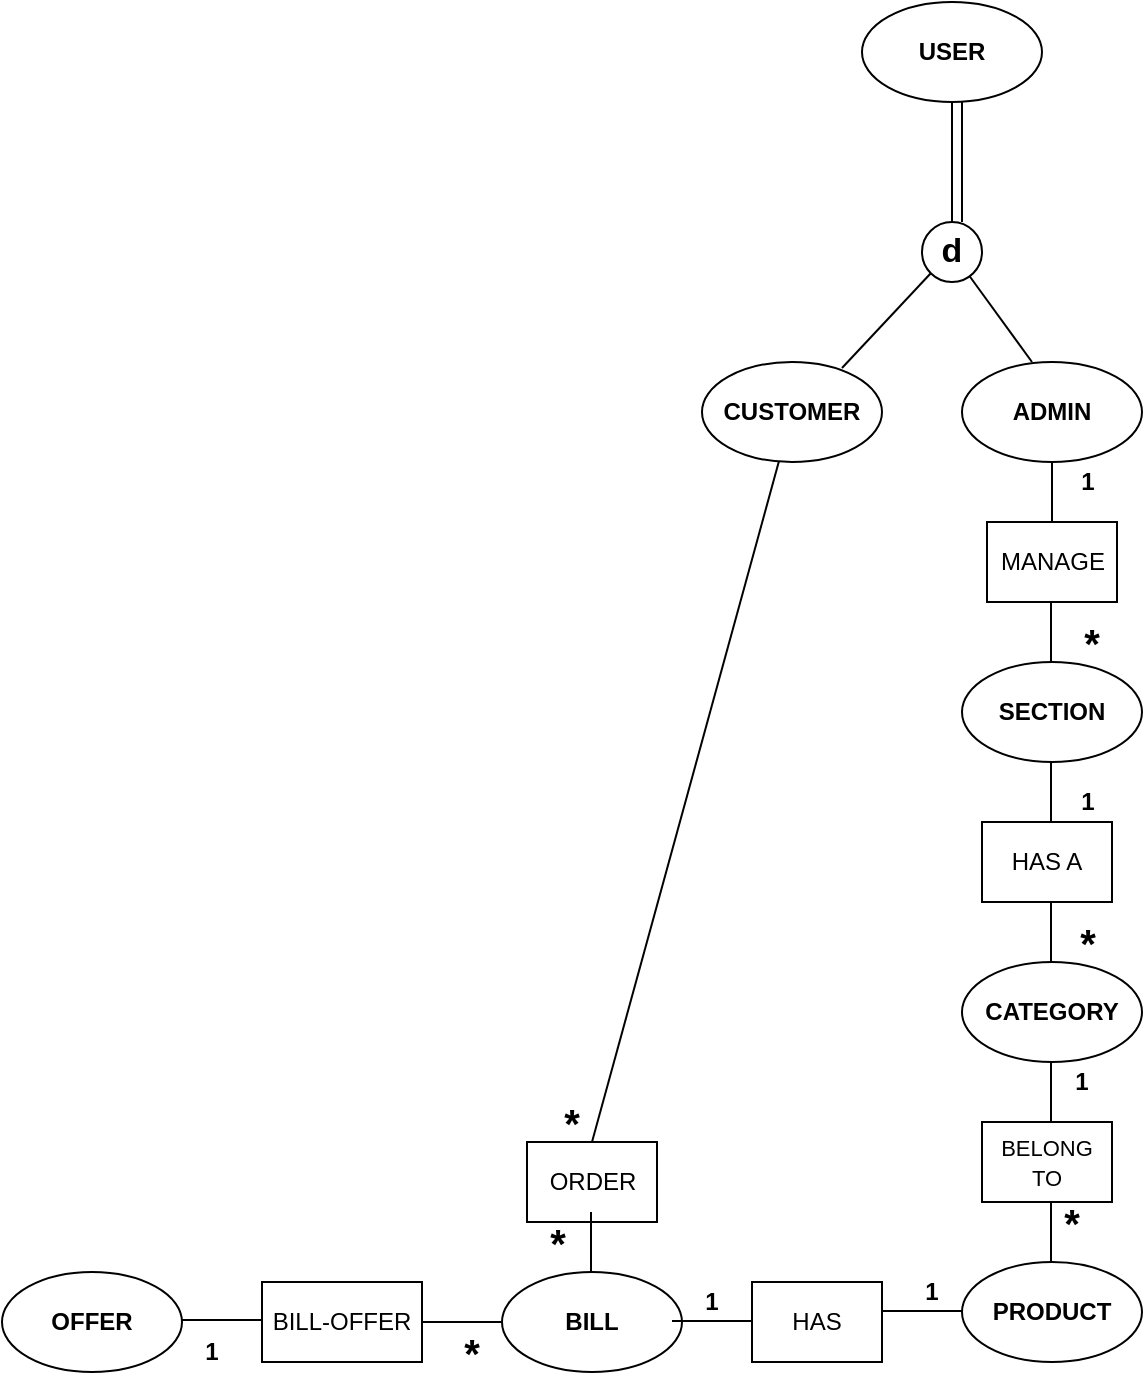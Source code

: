 <mxfile version="14.6.13" type="device"><diagram id="442zVRxrUa_yUuWPUJCu" name="Page-1"><mxGraphModel dx="1874" dy="592" grid="1" gridSize="10" guides="1" tooltips="1" connect="1" arrows="1" fold="1" page="1" pageScale="1" pageWidth="850" pageHeight="1100" math="0" shadow="0"><root><mxCell id="0"/><mxCell id="1" parent="0"/><mxCell id="_FNghAnKj0Dc_pkXj6Ub-1" value="&lt;b&gt;USER&lt;/b&gt;" style="ellipse;whiteSpace=wrap;html=1;" parent="1" vertex="1"><mxGeometry x="340" y="20" width="90" height="50" as="geometry"/></mxCell><mxCell id="_FNghAnKj0Dc_pkXj6Ub-2" value="" style="endArrow=none;html=1;entryX=0.5;entryY=1;entryDx=0;entryDy=0;" parent="1" target="_FNghAnKj0Dc_pkXj6Ub-1" edge="1"><mxGeometry width="50" height="50" relative="1" as="geometry"><mxPoint x="385" y="130" as="sourcePoint"/><mxPoint x="410" y="80" as="targetPoint"/></mxGeometry></mxCell><mxCell id="_FNghAnKj0Dc_pkXj6Ub-3" value="" style="endArrow=none;html=1;entryX=0.5;entryY=1;entryDx=0;entryDy=0;" parent="1" edge="1"><mxGeometry width="50" height="50" relative="1" as="geometry"><mxPoint x="390" y="130" as="sourcePoint"/><mxPoint x="390" y="70" as="targetPoint"/></mxGeometry></mxCell><mxCell id="_FNghAnKj0Dc_pkXj6Ub-4" value="&lt;b&gt;&lt;font style=&quot;font-size: 17px&quot;&gt;d&lt;/font&gt;&lt;/b&gt;" style="ellipse;whiteSpace=wrap;html=1;aspect=fixed;" parent="1" vertex="1"><mxGeometry x="370" y="130" width="30" height="30" as="geometry"/></mxCell><mxCell id="_FNghAnKj0Dc_pkXj6Ub-5" value="" style="endArrow=none;html=1;" parent="1" target="_FNghAnKj0Dc_pkXj6Ub-4" edge="1"><mxGeometry width="50" height="50" relative="1" as="geometry"><mxPoint x="425" y="200" as="sourcePoint"/><mxPoint x="395" y="160" as="targetPoint"/></mxGeometry></mxCell><mxCell id="_FNghAnKj0Dc_pkXj6Ub-6" value="MANAGE" style="rounded=0;whiteSpace=wrap;html=1;" parent="1" vertex="1"><mxGeometry x="402.5" y="280" width="65" height="40" as="geometry"/></mxCell><mxCell id="_FNghAnKj0Dc_pkXj6Ub-7" value="&lt;b&gt;ADMIN&lt;/b&gt;" style="ellipse;whiteSpace=wrap;html=1;" parent="1" vertex="1"><mxGeometry x="390" y="200" width="90" height="50" as="geometry"/></mxCell><mxCell id="_FNghAnKj0Dc_pkXj6Ub-10" value="" style="endArrow=none;html=1;entryX=0.5;entryY=1;entryDx=0;entryDy=0;" parent="1" target="_FNghAnKj0Dc_pkXj6Ub-7" edge="1"><mxGeometry width="50" height="50" relative="1" as="geometry"><mxPoint x="435" y="280" as="sourcePoint"/><mxPoint x="470" y="280" as="targetPoint"/></mxGeometry></mxCell><mxCell id="_FNghAnKj0Dc_pkXj6Ub-11" value="" style="endArrow=none;html=1;entryX=0;entryY=1;entryDx=0;entryDy=0;" parent="1" target="_FNghAnKj0Dc_pkXj6Ub-4" edge="1"><mxGeometry width="50" height="50" relative="1" as="geometry"><mxPoint x="330" y="203" as="sourcePoint"/><mxPoint x="300.003" y="160.001" as="targetPoint"/></mxGeometry></mxCell><mxCell id="_FNghAnKj0Dc_pkXj6Ub-12" value="&lt;b&gt;CUSTOMER&lt;/b&gt;" style="ellipse;whiteSpace=wrap;html=1;" parent="1" vertex="1"><mxGeometry x="260" y="200" width="90" height="50" as="geometry"/></mxCell><mxCell id="_FNghAnKj0Dc_pkXj6Ub-13" value="" style="endArrow=none;html=1;entryX=0.5;entryY=1;entryDx=0;entryDy=0;" parent="1" edge="1"><mxGeometry width="50" height="50" relative="1" as="geometry"><mxPoint x="434.5" y="350" as="sourcePoint"/><mxPoint x="434.5" y="320" as="targetPoint"/></mxGeometry></mxCell><mxCell id="_FNghAnKj0Dc_pkXj6Ub-14" value="&lt;b&gt;SECTION&lt;/b&gt;" style="ellipse;whiteSpace=wrap;html=1;" parent="1" vertex="1"><mxGeometry x="390" y="350" width="90" height="50" as="geometry"/></mxCell><mxCell id="_FNghAnKj0Dc_pkXj6Ub-15" value="&lt;b&gt;CATEGORY&lt;/b&gt;" style="ellipse;whiteSpace=wrap;html=1;" parent="1" vertex="1"><mxGeometry x="390" y="500" width="90" height="50" as="geometry"/></mxCell><mxCell id="_FNghAnKj0Dc_pkXj6Ub-16" value="&lt;b&gt;PRODUCT&lt;/b&gt;" style="ellipse;whiteSpace=wrap;html=1;" parent="1" vertex="1"><mxGeometry x="390" y="650" width="90" height="50" as="geometry"/></mxCell><mxCell id="_FNghAnKj0Dc_pkXj6Ub-17" value="HAS A" style="rounded=0;whiteSpace=wrap;html=1;" parent="1" vertex="1"><mxGeometry x="400" y="430" width="65" height="40" as="geometry"/></mxCell><mxCell id="_FNghAnKj0Dc_pkXj6Ub-18" value="&lt;font style=&quot;font-size: 11px&quot;&gt;BELONG TO&lt;/font&gt;" style="rounded=0;whiteSpace=wrap;html=1;" parent="1" vertex="1"><mxGeometry x="400" y="580" width="65" height="40" as="geometry"/></mxCell><mxCell id="_FNghAnKj0Dc_pkXj6Ub-19" value="" style="endArrow=none;html=1;entryX=0.5;entryY=1;entryDx=0;entryDy=0;" parent="1" edge="1"><mxGeometry width="50" height="50" relative="1" as="geometry"><mxPoint x="434.5" y="430" as="sourcePoint"/><mxPoint x="434.5" y="400" as="targetPoint"/></mxGeometry></mxCell><mxCell id="_FNghAnKj0Dc_pkXj6Ub-20" value="" style="endArrow=none;html=1;entryX=0.5;entryY=1;entryDx=0;entryDy=0;" parent="1" edge="1"><mxGeometry width="50" height="50" relative="1" as="geometry"><mxPoint x="434.5" y="500" as="sourcePoint"/><mxPoint x="434.5" y="470" as="targetPoint"/></mxGeometry></mxCell><mxCell id="_FNghAnKj0Dc_pkXj6Ub-21" value="" style="endArrow=none;html=1;entryX=0.5;entryY=1;entryDx=0;entryDy=0;" parent="1" edge="1"><mxGeometry width="50" height="50" relative="1" as="geometry"><mxPoint x="434.5" y="580" as="sourcePoint"/><mxPoint x="434.5" y="550" as="targetPoint"/></mxGeometry></mxCell><mxCell id="_FNghAnKj0Dc_pkXj6Ub-22" value="" style="endArrow=none;html=1;entryX=0.5;entryY=1;entryDx=0;entryDy=0;" parent="1" edge="1"><mxGeometry width="50" height="50" relative="1" as="geometry"><mxPoint x="434.5" y="650" as="sourcePoint"/><mxPoint x="434.5" y="620" as="targetPoint"/></mxGeometry></mxCell><mxCell id="_FNghAnKj0Dc_pkXj6Ub-24" value="" style="endArrow=none;html=1;entryX=0.5;entryY=1;entryDx=0;entryDy=0;" parent="1" edge="1"><mxGeometry width="50" height="50" relative="1" as="geometry"><mxPoint x="350" y="674.5" as="sourcePoint"/><mxPoint x="390" y="674.5" as="targetPoint"/></mxGeometry></mxCell><mxCell id="_FNghAnKj0Dc_pkXj6Ub-25" value="HAS" style="rounded=0;whiteSpace=wrap;html=1;" parent="1" vertex="1"><mxGeometry x="285" y="660" width="65" height="40" as="geometry"/></mxCell><mxCell id="_FNghAnKj0Dc_pkXj6Ub-26" value="ORDER" style="rounded=0;whiteSpace=wrap;html=1;" parent="1" vertex="1"><mxGeometry x="172.5" y="590" width="65" height="40" as="geometry"/></mxCell><mxCell id="_FNghAnKj0Dc_pkXj6Ub-27" value="&lt;b&gt;BILL&lt;/b&gt;" style="ellipse;whiteSpace=wrap;html=1;" parent="1" vertex="1"><mxGeometry x="160" y="655" width="90" height="50" as="geometry"/></mxCell><mxCell id="_FNghAnKj0Dc_pkXj6Ub-28" value="" style="endArrow=none;html=1;entryX=0.5;entryY=1;entryDx=0;entryDy=0;" parent="1" edge="1"><mxGeometry width="50" height="50" relative="1" as="geometry"><mxPoint x="245" y="679.5" as="sourcePoint"/><mxPoint x="285" y="679.5" as="targetPoint"/></mxGeometry></mxCell><mxCell id="_FNghAnKj0Dc_pkXj6Ub-32" value="" style="endArrow=none;html=1;entryX=0.5;entryY=1;entryDx=0;entryDy=0;" parent="1" edge="1"><mxGeometry width="50" height="50" relative="1" as="geometry"><mxPoint x="204.5" y="655" as="sourcePoint"/><mxPoint x="204.5" y="625" as="targetPoint"/></mxGeometry></mxCell><mxCell id="_FNghAnKj0Dc_pkXj6Ub-33" value="" style="endArrow=none;html=1;entryX=0.427;entryY=0.996;entryDx=0;entryDy=0;entryPerimeter=0;exitX=0.5;exitY=0;exitDx=0;exitDy=0;" parent="1" source="_FNghAnKj0Dc_pkXj6Ub-26" target="_FNghAnKj0Dc_pkXj6Ub-12" edge="1"><mxGeometry width="50" height="50" relative="1" as="geometry"><mxPoint x="140" y="440" as="sourcePoint"/><mxPoint x="140" y="410" as="targetPoint"/></mxGeometry></mxCell><mxCell id="pv5FPzC_DMVG5wM26WaT-1" value="&lt;b&gt;1&lt;/b&gt;" style="text;html=1;strokeColor=none;fillColor=none;align=center;verticalAlign=middle;whiteSpace=wrap;rounded=0;" parent="1" vertex="1"><mxGeometry x="437.5" y="250" width="30" height="20" as="geometry"/></mxCell><mxCell id="pv5FPzC_DMVG5wM26WaT-3" value="&lt;b&gt;1&lt;/b&gt;" style="text;html=1;strokeColor=none;fillColor=none;align=center;verticalAlign=middle;whiteSpace=wrap;rounded=0;" parent="1" vertex="1"><mxGeometry x="437.5" y="410" width="30" height="20" as="geometry"/></mxCell><mxCell id="pv5FPzC_DMVG5wM26WaT-4" value="&lt;b&gt;&lt;font style=&quot;font-size: 20px&quot;&gt;*&lt;/font&gt;&lt;/b&gt;" style="text;html=1;strokeColor=none;fillColor=none;align=center;verticalAlign=middle;whiteSpace=wrap;rounded=0;" parent="1" vertex="1"><mxGeometry x="437.5" y="480" width="30" height="20" as="geometry"/></mxCell><mxCell id="pv5FPzC_DMVG5wM26WaT-5" value="&lt;b&gt;1&lt;/b&gt;" style="text;html=1;strokeColor=none;fillColor=none;align=center;verticalAlign=middle;whiteSpace=wrap;rounded=0;" parent="1" vertex="1"><mxGeometry x="435" y="550" width="30" height="20" as="geometry"/></mxCell><mxCell id="pv5FPzC_DMVG5wM26WaT-6" value="&lt;b&gt;1&lt;/b&gt;" style="text;html=1;strokeColor=none;fillColor=none;align=center;verticalAlign=middle;whiteSpace=wrap;rounded=0;" parent="1" vertex="1"><mxGeometry x="360" y="655" width="30" height="20" as="geometry"/></mxCell><mxCell id="pv5FPzC_DMVG5wM26WaT-7" value="&lt;b&gt;&lt;font style=&quot;font-size: 20px&quot;&gt;*&lt;/font&gt;&lt;/b&gt;" style="text;html=1;strokeColor=none;fillColor=none;align=center;verticalAlign=middle;whiteSpace=wrap;rounded=0;" parent="1" vertex="1"><mxGeometry x="430" y="620" width="30" height="20" as="geometry"/></mxCell><mxCell id="pv5FPzC_DMVG5wM26WaT-8" value="&lt;b&gt;&lt;font style=&quot;font-size: 20px&quot;&gt;*&lt;/font&gt;&lt;/b&gt;" style="text;html=1;strokeColor=none;fillColor=none;align=center;verticalAlign=middle;whiteSpace=wrap;rounded=0;" parent="1" vertex="1"><mxGeometry x="172.5" y="630" width="30" height="20" as="geometry"/></mxCell><mxCell id="pv5FPzC_DMVG5wM26WaT-9" value="&lt;b&gt;1&lt;/b&gt;" style="text;html=1;strokeColor=none;fillColor=none;align=center;verticalAlign=middle;whiteSpace=wrap;rounded=0;" parent="1" vertex="1"><mxGeometry x="250" y="660" width="30" height="20" as="geometry"/></mxCell><mxCell id="pv5FPzC_DMVG5wM26WaT-11" value="&lt;b&gt;&lt;font style=&quot;font-size: 20px&quot;&gt;*&lt;/font&gt;&lt;/b&gt;" style="text;html=1;strokeColor=none;fillColor=none;align=center;verticalAlign=middle;whiteSpace=wrap;rounded=0;" parent="1" vertex="1"><mxGeometry x="180" y="570" width="30" height="20" as="geometry"/></mxCell><mxCell id="Rk2r6oJQ5hq7ha7U62d3-1" value="BILL-OFFER" style="rounded=0;whiteSpace=wrap;html=1;" parent="1" vertex="1"><mxGeometry x="40" y="660" width="80" height="40" as="geometry"/></mxCell><mxCell id="Rk2r6oJQ5hq7ha7U62d3-2" value="" style="endArrow=none;html=1;entryX=0.5;entryY=1;entryDx=0;entryDy=0;" parent="1" edge="1"><mxGeometry width="50" height="50" relative="1" as="geometry"><mxPoint x="120" y="680" as="sourcePoint"/><mxPoint x="160" y="680" as="targetPoint"/></mxGeometry></mxCell><mxCell id="Rk2r6oJQ5hq7ha7U62d3-3" value="" style="endArrow=none;html=1;entryX=0.5;entryY=1;entryDx=0;entryDy=0;" parent="1" edge="1"><mxGeometry width="50" height="50" relative="1" as="geometry"><mxPoint y="679" as="sourcePoint"/><mxPoint x="40" y="679" as="targetPoint"/></mxGeometry></mxCell><mxCell id="Rk2r6oJQ5hq7ha7U62d3-4" value="&lt;b&gt;OFFER&lt;/b&gt;" style="ellipse;whiteSpace=wrap;html=1;" parent="1" vertex="1"><mxGeometry x="-90" y="655" width="90" height="50" as="geometry"/></mxCell><mxCell id="Rk2r6oJQ5hq7ha7U62d3-6" value="&lt;b&gt;&lt;font style=&quot;font-size: 20px&quot;&gt;*&lt;/font&gt;&lt;/b&gt;" style="text;html=1;strokeColor=none;fillColor=none;align=center;verticalAlign=middle;whiteSpace=wrap;rounded=0;" parent="1" vertex="1"><mxGeometry x="130" y="685" width="30" height="20" as="geometry"/></mxCell><mxCell id="7QoB0BvLboizbc8DtB6r-1" value="&lt;b&gt;1&lt;/b&gt;" style="text;html=1;strokeColor=none;fillColor=none;align=center;verticalAlign=middle;whiteSpace=wrap;rounded=0;" parent="1" vertex="1"><mxGeometry y="685" width="30" height="20" as="geometry"/></mxCell><mxCell id="j3eayW3BWdmq91iLoKxx-1" value="&lt;b&gt;&lt;font style=&quot;font-size: 20px&quot;&gt;*&lt;/font&gt;&lt;/b&gt;" style="text;html=1;strokeColor=none;fillColor=none;align=center;verticalAlign=middle;whiteSpace=wrap;rounded=0;" vertex="1" parent="1"><mxGeometry x="440" y="330" width="30" height="20" as="geometry"/></mxCell></root></mxGraphModel></diagram></mxfile>